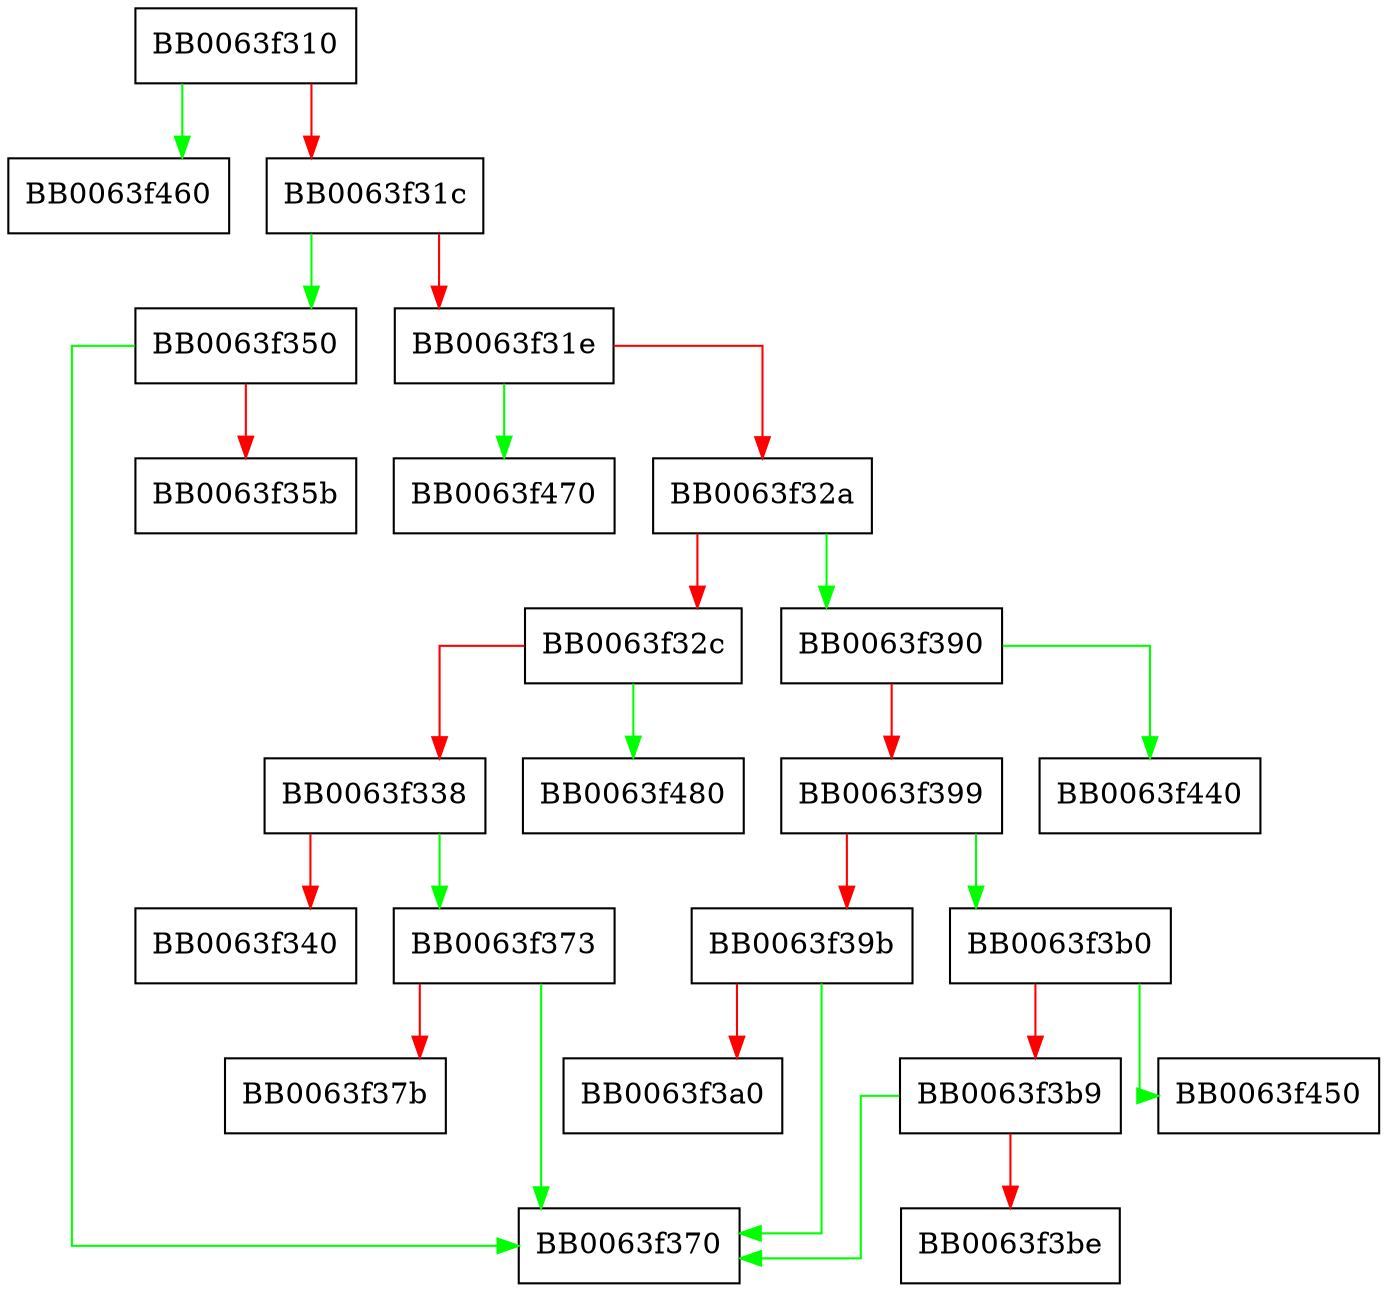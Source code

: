 digraph ossl_rsa_digestinfo_encoding {
  node [shape="box"];
  graph [splines=ortho];
  BB0063f310 -> BB0063f460 [color="green"];
  BB0063f310 -> BB0063f31c [color="red"];
  BB0063f31c -> BB0063f350 [color="green"];
  BB0063f31c -> BB0063f31e [color="red"];
  BB0063f31e -> BB0063f470 [color="green"];
  BB0063f31e -> BB0063f32a [color="red"];
  BB0063f32a -> BB0063f390 [color="green"];
  BB0063f32a -> BB0063f32c [color="red"];
  BB0063f32c -> BB0063f480 [color="green"];
  BB0063f32c -> BB0063f338 [color="red"];
  BB0063f338 -> BB0063f373 [color="green"];
  BB0063f338 -> BB0063f340 [color="red"];
  BB0063f350 -> BB0063f370 [color="green"];
  BB0063f350 -> BB0063f35b [color="red"];
  BB0063f373 -> BB0063f370 [color="green"];
  BB0063f373 -> BB0063f37b [color="red"];
  BB0063f390 -> BB0063f440 [color="green"];
  BB0063f390 -> BB0063f399 [color="red"];
  BB0063f399 -> BB0063f3b0 [color="green"];
  BB0063f399 -> BB0063f39b [color="red"];
  BB0063f39b -> BB0063f370 [color="green"];
  BB0063f39b -> BB0063f3a0 [color="red"];
  BB0063f3b0 -> BB0063f450 [color="green"];
  BB0063f3b0 -> BB0063f3b9 [color="red"];
  BB0063f3b9 -> BB0063f370 [color="green"];
  BB0063f3b9 -> BB0063f3be [color="red"];
}